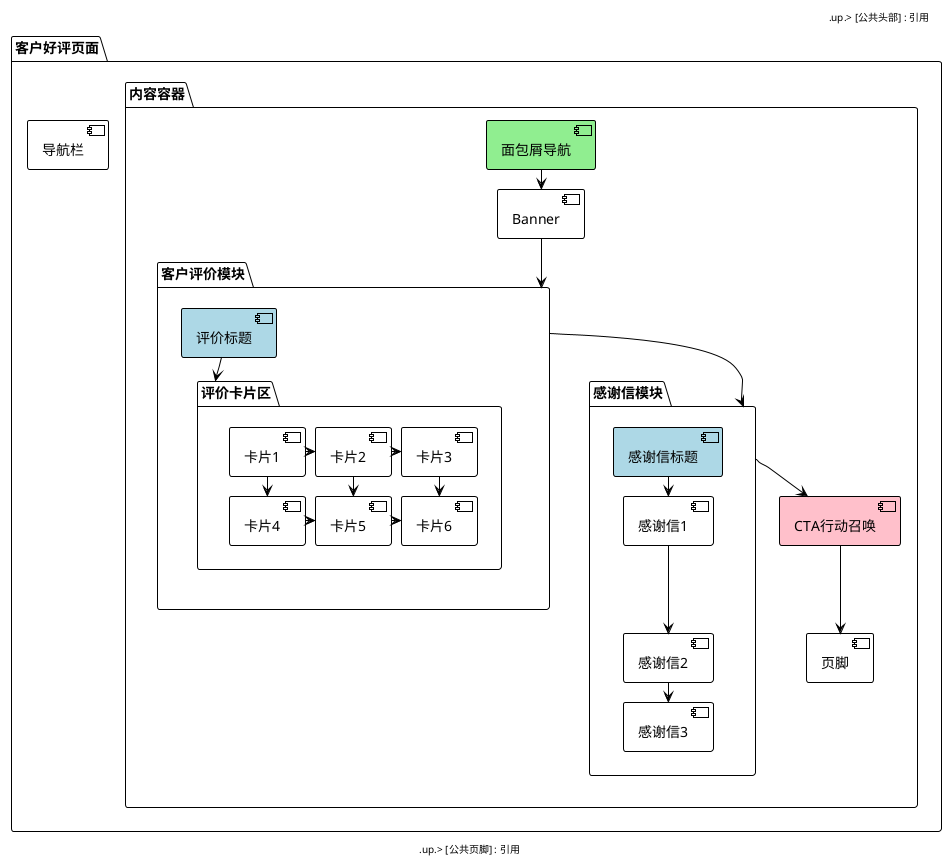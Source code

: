 @startuml customer_reviews
!theme plain
top to bottom direction

skinparam nodesep 10
skinparam ranksep 20

package "客户好评页面" {
  [导航栏] as header
  
  package "内容容器" {
    [面包屑导航] as breadcrumb #lightgreen
    [Banner] as banner
    
    package "客户评价模块" as reviews {
      [评价标题] as reviews_title #lightblue
      
      package "评价卡片区" as cards {
        ' 第一行三个评价卡片
        [卡片1] as card1
        [卡片2] as card2
        [卡片3] as card3
        
        ' 第二行三个评价卡片
        [卡片4] as card4
        [卡片5] as card5
        [卡片6] as card6
        
        ' 水平排列
        card1 -right-> card2
        card2 -right-> card3
        
        card4 -right-> card5
        card5 -right-> card6
        
        ' 垂直关系
        card1 --> card4
        card2 --> card5
        card3 --> card6
      }
      
      reviews_title --> cards
    }
    
    package "感谢信模块" as testimonials {
      [感谢信标题] as testimonials_title #lightblue
      
      ' 三行感谢信
      [感谢信1] as test1
      [感谢信2] as test2
      [感谢信3] as test3
      
      testimonials_title --> test1
      test1 --> test2
      test2 --> test3
    }
    
    [CTA行动召唤] as cta #pink
    [页脚] as footer
  }

  ' 正确的页面结构连接
  header --> breadcrumb
  breadcrumb --> banner
  banner --> reviews
  reviews --> testimonials
  testimonials --> cta
  cta --> footer
}

' 引用公共组件
header .up.> [公共头部] : 引用
footer .up.> [公共页脚] : 引用

@enduml